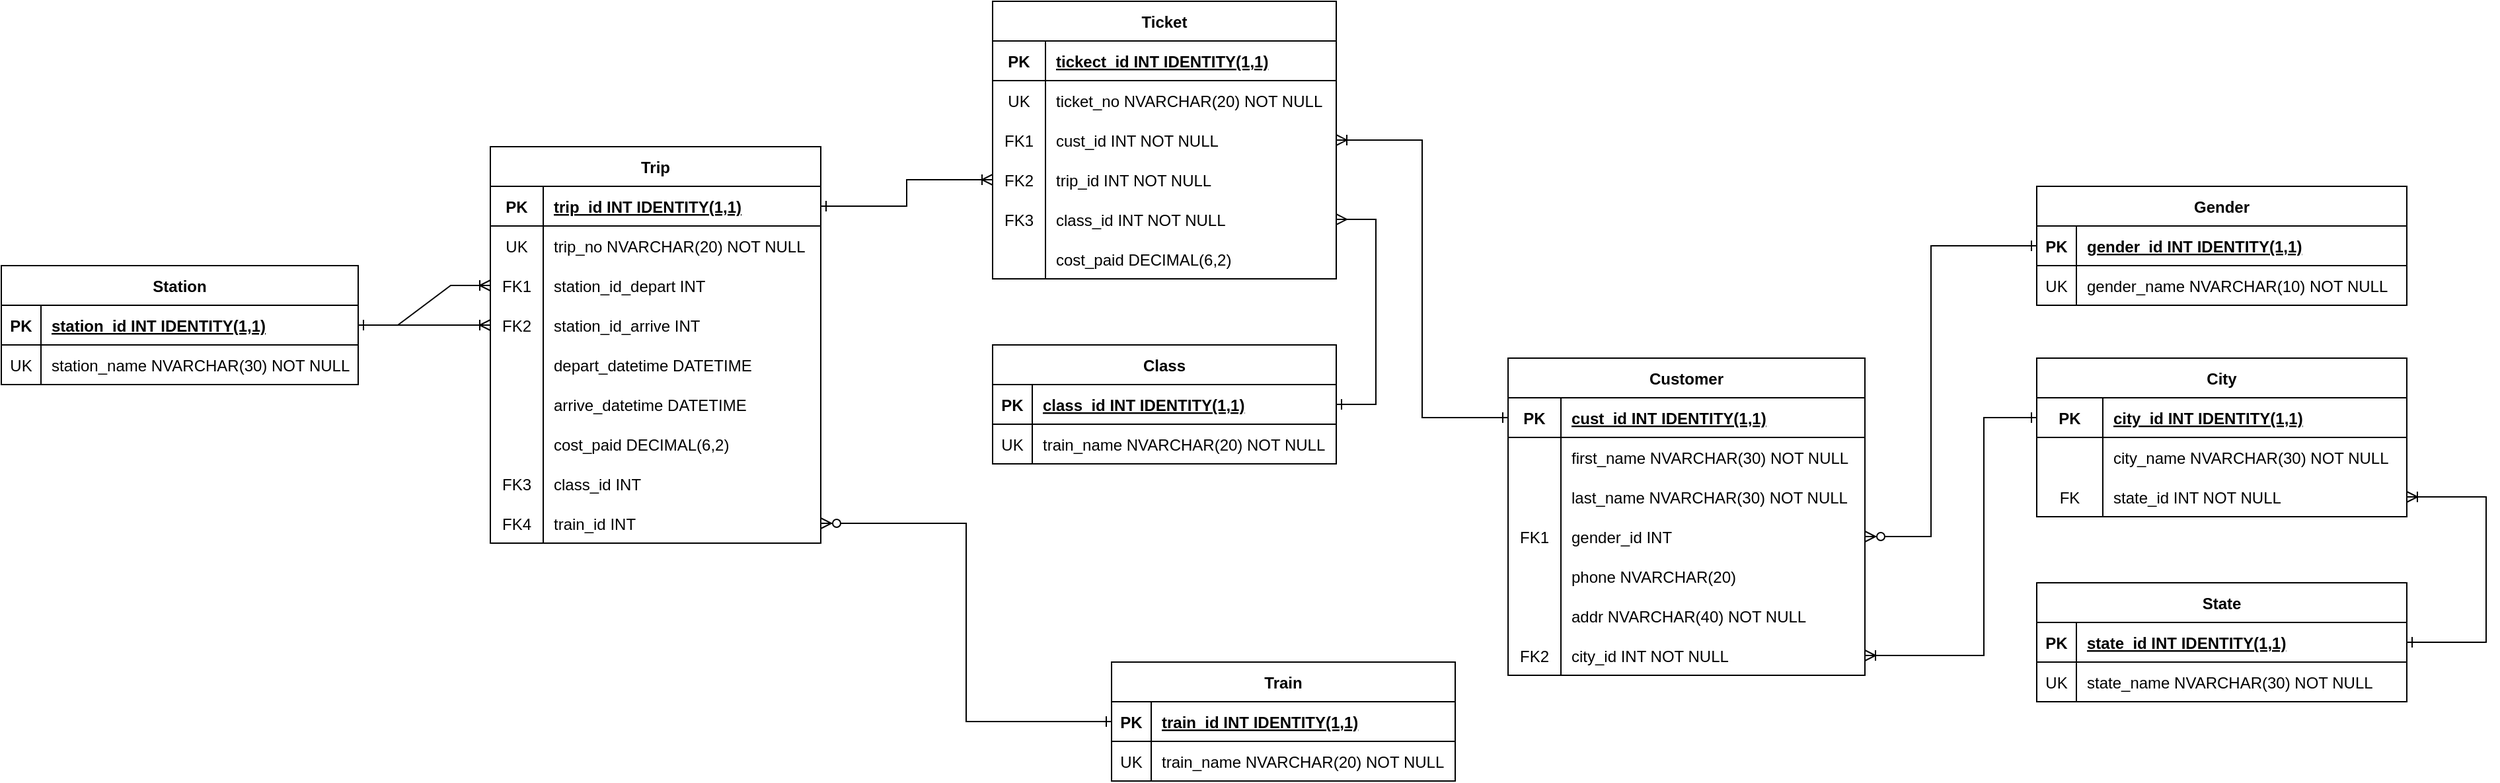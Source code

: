 <mxfile version="20.8.16" type="device"><diagram id="R2lEEEUBdFMjLlhIrx00" name="Page-1"><mxGraphModel dx="1900" dy="621" grid="1" gridSize="10" guides="1" tooltips="1" connect="1" arrows="1" fold="1" page="1" pageScale="1" pageWidth="850" pageHeight="1100" math="0" shadow="0" extFonts="Permanent Marker^https://fonts.googleapis.com/css?family=Permanent+Marker"><root><mxCell id="0"/><mxCell id="1" parent="0"/><mxCell id="EoYI9wf3pPKysF_F3g8x-12" value="Customer" style="shape=table;startSize=30;container=1;collapsible=1;childLayout=tableLayout;fixedRows=1;rowLines=0;fontStyle=1;align=center;resizeLast=1;" parent="1" vertex="1"><mxGeometry x="370" y="300" width="270" height="240" as="geometry"/></mxCell><mxCell id="EoYI9wf3pPKysF_F3g8x-13" value="" style="shape=tableRow;horizontal=0;startSize=0;swimlaneHead=0;swimlaneBody=0;fillColor=none;collapsible=0;dropTarget=0;points=[[0,0.5],[1,0.5]];portConstraint=eastwest;top=0;left=0;right=0;bottom=1;" parent="EoYI9wf3pPKysF_F3g8x-12" vertex="1"><mxGeometry y="30" width="270" height="30" as="geometry"/></mxCell><mxCell id="EoYI9wf3pPKysF_F3g8x-14" value="PK" style="shape=partialRectangle;connectable=0;fillColor=none;top=0;left=0;bottom=0;right=0;fontStyle=1;overflow=hidden;" parent="EoYI9wf3pPKysF_F3g8x-13" vertex="1"><mxGeometry width="40.0" height="30" as="geometry"><mxRectangle width="40.0" height="30" as="alternateBounds"/></mxGeometry></mxCell><mxCell id="EoYI9wf3pPKysF_F3g8x-15" value="cust_id INT IDENTITY(1,1)" style="shape=partialRectangle;connectable=0;fillColor=none;top=0;left=0;bottom=0;right=0;align=left;spacingLeft=6;fontStyle=5;overflow=hidden;" parent="EoYI9wf3pPKysF_F3g8x-13" vertex="1"><mxGeometry x="40.0" width="230.0" height="30" as="geometry"><mxRectangle width="230.0" height="30" as="alternateBounds"/></mxGeometry></mxCell><mxCell id="EoYI9wf3pPKysF_F3g8x-130" value="" style="shape=tableRow;horizontal=0;startSize=0;swimlaneHead=0;swimlaneBody=0;fillColor=none;collapsible=0;dropTarget=0;points=[[0,0.5],[1,0.5]];portConstraint=eastwest;top=0;left=0;right=0;bottom=0;" parent="EoYI9wf3pPKysF_F3g8x-12" vertex="1"><mxGeometry y="60" width="270" height="30" as="geometry"/></mxCell><mxCell id="EoYI9wf3pPKysF_F3g8x-131" value="" style="shape=partialRectangle;connectable=0;fillColor=none;top=0;left=0;bottom=0;right=0;editable=1;overflow=hidden;" parent="EoYI9wf3pPKysF_F3g8x-130" vertex="1"><mxGeometry width="40.0" height="30" as="geometry"><mxRectangle width="40.0" height="30" as="alternateBounds"/></mxGeometry></mxCell><mxCell id="EoYI9wf3pPKysF_F3g8x-132" value="first_name NVARCHAR(30) NOT NULL" style="shape=partialRectangle;connectable=0;fillColor=none;top=0;left=0;bottom=0;right=0;align=left;spacingLeft=6;overflow=hidden;fontStyle=0" parent="EoYI9wf3pPKysF_F3g8x-130" vertex="1"><mxGeometry x="40.0" width="230.0" height="30" as="geometry"><mxRectangle width="230.0" height="30" as="alternateBounds"/></mxGeometry></mxCell><mxCell id="EoYI9wf3pPKysF_F3g8x-19" value="" style="shape=tableRow;horizontal=0;startSize=0;swimlaneHead=0;swimlaneBody=0;fillColor=none;collapsible=0;dropTarget=0;points=[[0,0.5],[1,0.5]];portConstraint=eastwest;top=0;left=0;right=0;bottom=0;" parent="EoYI9wf3pPKysF_F3g8x-12" vertex="1"><mxGeometry y="90" width="270" height="30" as="geometry"/></mxCell><mxCell id="EoYI9wf3pPKysF_F3g8x-20" value="" style="shape=partialRectangle;connectable=0;fillColor=none;top=0;left=0;bottom=0;right=0;editable=1;overflow=hidden;" parent="EoYI9wf3pPKysF_F3g8x-19" vertex="1"><mxGeometry width="40.0" height="30" as="geometry"><mxRectangle width="40.0" height="30" as="alternateBounds"/></mxGeometry></mxCell><mxCell id="EoYI9wf3pPKysF_F3g8x-21" value="last_name NVARCHAR(30) NOT NULL" style="shape=partialRectangle;connectable=0;fillColor=none;top=0;left=0;bottom=0;right=0;align=left;spacingLeft=6;overflow=hidden;fontStyle=0" parent="EoYI9wf3pPKysF_F3g8x-19" vertex="1"><mxGeometry x="40.0" width="230.0" height="30" as="geometry"><mxRectangle width="230.0" height="30" as="alternateBounds"/></mxGeometry></mxCell><mxCell id="EoYI9wf3pPKysF_F3g8x-22" value="" style="shape=tableRow;horizontal=0;startSize=0;swimlaneHead=0;swimlaneBody=0;fillColor=none;collapsible=0;dropTarget=0;points=[[0,0.5],[1,0.5]];portConstraint=eastwest;top=0;left=0;right=0;bottom=0;" parent="EoYI9wf3pPKysF_F3g8x-12" vertex="1"><mxGeometry y="120" width="270" height="30" as="geometry"/></mxCell><mxCell id="EoYI9wf3pPKysF_F3g8x-23" value="FK1" style="shape=partialRectangle;connectable=0;fillColor=none;top=0;left=0;bottom=0;right=0;editable=1;overflow=hidden;" parent="EoYI9wf3pPKysF_F3g8x-22" vertex="1"><mxGeometry width="40.0" height="30" as="geometry"><mxRectangle width="40.0" height="30" as="alternateBounds"/></mxGeometry></mxCell><mxCell id="EoYI9wf3pPKysF_F3g8x-24" value="gender_id INT" style="shape=partialRectangle;connectable=0;fillColor=none;top=0;left=0;bottom=0;right=0;align=left;spacingLeft=6;overflow=hidden;fontStyle=0" parent="EoYI9wf3pPKysF_F3g8x-22" vertex="1"><mxGeometry x="40.0" width="230.0" height="30" as="geometry"><mxRectangle width="230.0" height="30" as="alternateBounds"/></mxGeometry></mxCell><mxCell id="EoYI9wf3pPKysF_F3g8x-25" value="" style="shape=tableRow;horizontal=0;startSize=0;swimlaneHead=0;swimlaneBody=0;fillColor=none;collapsible=0;dropTarget=0;points=[[0,0.5],[1,0.5]];portConstraint=eastwest;top=0;left=0;right=0;bottom=0;" parent="EoYI9wf3pPKysF_F3g8x-12" vertex="1"><mxGeometry y="150" width="270" height="30" as="geometry"/></mxCell><mxCell id="EoYI9wf3pPKysF_F3g8x-26" value="" style="shape=partialRectangle;connectable=0;fillColor=none;top=0;left=0;bottom=0;right=0;editable=1;overflow=hidden;" parent="EoYI9wf3pPKysF_F3g8x-25" vertex="1"><mxGeometry width="40.0" height="30" as="geometry"><mxRectangle width="40.0" height="30" as="alternateBounds"/></mxGeometry></mxCell><mxCell id="EoYI9wf3pPKysF_F3g8x-27" value="phone NVARCHAR(20)" style="shape=partialRectangle;connectable=0;fillColor=none;top=0;left=0;bottom=0;right=0;align=left;spacingLeft=6;overflow=hidden;fontStyle=0" parent="EoYI9wf3pPKysF_F3g8x-25" vertex="1"><mxGeometry x="40.0" width="230.0" height="30" as="geometry"><mxRectangle width="230.0" height="30" as="alternateBounds"/></mxGeometry></mxCell><mxCell id="EoYI9wf3pPKysF_F3g8x-30" value="" style="shape=tableRow;horizontal=0;startSize=0;swimlaneHead=0;swimlaneBody=0;fillColor=none;collapsible=0;dropTarget=0;points=[[0,0.5],[1,0.5]];portConstraint=eastwest;top=0;left=0;right=0;bottom=0;" parent="EoYI9wf3pPKysF_F3g8x-12" vertex="1"><mxGeometry y="180" width="270" height="30" as="geometry"/></mxCell><mxCell id="EoYI9wf3pPKysF_F3g8x-31" value="" style="shape=partialRectangle;connectable=0;fillColor=none;top=0;left=0;bottom=0;right=0;editable=1;overflow=hidden;" parent="EoYI9wf3pPKysF_F3g8x-30" vertex="1"><mxGeometry width="40.0" height="30" as="geometry"><mxRectangle width="40.0" height="30" as="alternateBounds"/></mxGeometry></mxCell><mxCell id="EoYI9wf3pPKysF_F3g8x-32" value="addr NVARCHAR(40) NOT NULL" style="shape=partialRectangle;connectable=0;fillColor=none;top=0;left=0;bottom=0;right=0;align=left;spacingLeft=6;overflow=hidden;fontStyle=0" parent="EoYI9wf3pPKysF_F3g8x-30" vertex="1"><mxGeometry x="40.0" width="230.0" height="30" as="geometry"><mxRectangle width="230.0" height="30" as="alternateBounds"/></mxGeometry></mxCell><mxCell id="EoYI9wf3pPKysF_F3g8x-33" value="" style="shape=tableRow;horizontal=0;startSize=0;swimlaneHead=0;swimlaneBody=0;fillColor=none;collapsible=0;dropTarget=0;points=[[0,0.5],[1,0.5]];portConstraint=eastwest;top=0;left=0;right=0;bottom=0;" parent="EoYI9wf3pPKysF_F3g8x-12" vertex="1"><mxGeometry y="210" width="270" height="30" as="geometry"/></mxCell><mxCell id="EoYI9wf3pPKysF_F3g8x-34" value="FK2" style="shape=partialRectangle;connectable=0;fillColor=none;top=0;left=0;bottom=0;right=0;editable=1;overflow=hidden;" parent="EoYI9wf3pPKysF_F3g8x-33" vertex="1"><mxGeometry width="40.0" height="30" as="geometry"><mxRectangle width="40.0" height="30" as="alternateBounds"/></mxGeometry></mxCell><mxCell id="EoYI9wf3pPKysF_F3g8x-35" value="city_id INT NOT NULL" style="shape=partialRectangle;connectable=0;fillColor=none;top=0;left=0;bottom=0;right=0;align=left;spacingLeft=6;overflow=hidden;fontStyle=0" parent="EoYI9wf3pPKysF_F3g8x-33" vertex="1"><mxGeometry x="40.0" width="230.0" height="30" as="geometry"><mxRectangle width="230.0" height="30" as="alternateBounds"/></mxGeometry></mxCell><mxCell id="EoYI9wf3pPKysF_F3g8x-88" value="Ticket" style="shape=table;startSize=30;container=1;collapsible=1;childLayout=tableLayout;fixedRows=1;rowLines=0;fontStyle=1;align=center;resizeLast=1;" parent="1" vertex="1"><mxGeometry x="-20" y="30" width="260" height="210" as="geometry"/></mxCell><mxCell id="EoYI9wf3pPKysF_F3g8x-89" value="" style="shape=tableRow;horizontal=0;startSize=0;swimlaneHead=0;swimlaneBody=0;fillColor=none;collapsible=0;dropTarget=0;points=[[0,0.5],[1,0.5]];portConstraint=eastwest;top=0;left=0;right=0;bottom=1;" parent="EoYI9wf3pPKysF_F3g8x-88" vertex="1"><mxGeometry y="30" width="260" height="30" as="geometry"/></mxCell><mxCell id="EoYI9wf3pPKysF_F3g8x-90" value="PK" style="shape=partialRectangle;connectable=0;fillColor=none;top=0;left=0;bottom=0;right=0;fontStyle=1;overflow=hidden;" parent="EoYI9wf3pPKysF_F3g8x-89" vertex="1"><mxGeometry width="40" height="30" as="geometry"><mxRectangle width="40" height="30" as="alternateBounds"/></mxGeometry></mxCell><mxCell id="EoYI9wf3pPKysF_F3g8x-91" value="tickect_id INT IDENTITY(1,1)" style="shape=partialRectangle;connectable=0;fillColor=none;top=0;left=0;bottom=0;right=0;align=left;spacingLeft=6;fontStyle=5;overflow=hidden;" parent="EoYI9wf3pPKysF_F3g8x-89" vertex="1"><mxGeometry x="40" width="220" height="30" as="geometry"><mxRectangle width="220" height="30" as="alternateBounds"/></mxGeometry></mxCell><mxCell id="EoYI9wf3pPKysF_F3g8x-101" value="" style="shape=tableRow;horizontal=0;startSize=0;swimlaneHead=0;swimlaneBody=0;fillColor=none;collapsible=0;dropTarget=0;points=[[0,0.5],[1,0.5]];portConstraint=eastwest;top=0;left=0;right=0;bottom=0;" parent="EoYI9wf3pPKysF_F3g8x-88" vertex="1"><mxGeometry y="60" width="260" height="30" as="geometry"/></mxCell><mxCell id="EoYI9wf3pPKysF_F3g8x-102" value="UK" style="shape=partialRectangle;connectable=0;fillColor=none;top=0;left=0;bottom=0;right=0;editable=1;overflow=hidden;" parent="EoYI9wf3pPKysF_F3g8x-101" vertex="1"><mxGeometry width="40" height="30" as="geometry"><mxRectangle width="40" height="30" as="alternateBounds"/></mxGeometry></mxCell><mxCell id="EoYI9wf3pPKysF_F3g8x-103" value="ticket_no NVARCHAR(20) NOT NULL" style="shape=partialRectangle;connectable=0;fillColor=none;top=0;left=0;bottom=0;right=0;align=left;spacingLeft=6;overflow=hidden;fontStyle=0" parent="EoYI9wf3pPKysF_F3g8x-101" vertex="1"><mxGeometry x="40" width="220" height="30" as="geometry"><mxRectangle width="220" height="30" as="alternateBounds"/></mxGeometry></mxCell><mxCell id="EoYI9wf3pPKysF_F3g8x-95" value="" style="shape=tableRow;horizontal=0;startSize=0;swimlaneHead=0;swimlaneBody=0;fillColor=none;collapsible=0;dropTarget=0;points=[[0,0.5],[1,0.5]];portConstraint=eastwest;top=0;left=0;right=0;bottom=0;" parent="EoYI9wf3pPKysF_F3g8x-88" vertex="1"><mxGeometry y="90" width="260" height="30" as="geometry"/></mxCell><mxCell id="EoYI9wf3pPKysF_F3g8x-96" value="FK1" style="shape=partialRectangle;connectable=0;fillColor=none;top=0;left=0;bottom=0;right=0;editable=1;overflow=hidden;fontStyle=0" parent="EoYI9wf3pPKysF_F3g8x-95" vertex="1"><mxGeometry width="40" height="30" as="geometry"><mxRectangle width="40" height="30" as="alternateBounds"/></mxGeometry></mxCell><mxCell id="EoYI9wf3pPKysF_F3g8x-97" value="cust_id INT NOT NULL" style="shape=partialRectangle;connectable=0;fillColor=none;top=0;left=0;bottom=0;right=0;align=left;spacingLeft=6;overflow=hidden;fontStyle=0" parent="EoYI9wf3pPKysF_F3g8x-95" vertex="1"><mxGeometry x="40" width="220" height="30" as="geometry"><mxRectangle width="220" height="30" as="alternateBounds"/></mxGeometry></mxCell><mxCell id="EoYI9wf3pPKysF_F3g8x-92" value="" style="shape=tableRow;horizontal=0;startSize=0;swimlaneHead=0;swimlaneBody=0;fillColor=none;collapsible=0;dropTarget=0;points=[[0,0.5],[1,0.5]];portConstraint=eastwest;top=0;left=0;right=0;bottom=0;" parent="EoYI9wf3pPKysF_F3g8x-88" vertex="1"><mxGeometry y="120" width="260" height="30" as="geometry"/></mxCell><mxCell id="EoYI9wf3pPKysF_F3g8x-93" value="FK2" style="shape=partialRectangle;connectable=0;fillColor=none;top=0;left=0;bottom=0;right=0;editable=1;overflow=hidden;fontStyle=0" parent="EoYI9wf3pPKysF_F3g8x-92" vertex="1"><mxGeometry width="40" height="30" as="geometry"><mxRectangle width="40" height="30" as="alternateBounds"/></mxGeometry></mxCell><mxCell id="EoYI9wf3pPKysF_F3g8x-94" value="trip_id INT NOT NULL" style="shape=partialRectangle;connectable=0;fillColor=none;top=0;left=0;bottom=0;right=0;align=left;spacingLeft=6;overflow=hidden;fontStyle=0" parent="EoYI9wf3pPKysF_F3g8x-92" vertex="1"><mxGeometry x="40" width="220" height="30" as="geometry"><mxRectangle width="220" height="30" as="alternateBounds"/></mxGeometry></mxCell><mxCell id="aShwaru9xmKxImI2lSJT-14" value="" style="shape=tableRow;horizontal=0;startSize=0;swimlaneHead=0;swimlaneBody=0;fillColor=none;collapsible=0;dropTarget=0;points=[[0,0.5],[1,0.5]];portConstraint=eastwest;top=0;left=0;right=0;bottom=0;" parent="EoYI9wf3pPKysF_F3g8x-88" vertex="1"><mxGeometry y="150" width="260" height="30" as="geometry"/></mxCell><mxCell id="aShwaru9xmKxImI2lSJT-15" value="FK3" style="shape=partialRectangle;connectable=0;fillColor=none;top=0;left=0;bottom=0;right=0;editable=1;overflow=hidden;fontStyle=0" parent="aShwaru9xmKxImI2lSJT-14" vertex="1"><mxGeometry width="40" height="30" as="geometry"><mxRectangle width="40" height="30" as="alternateBounds"/></mxGeometry></mxCell><mxCell id="aShwaru9xmKxImI2lSJT-16" value="class_id INT NOT NULL" style="shape=partialRectangle;connectable=0;fillColor=none;top=0;left=0;bottom=0;right=0;align=left;spacingLeft=6;overflow=hidden;fontStyle=0" parent="aShwaru9xmKxImI2lSJT-14" vertex="1"><mxGeometry x="40" width="220" height="30" as="geometry"><mxRectangle width="220" height="30" as="alternateBounds"/></mxGeometry></mxCell><mxCell id="EoYI9wf3pPKysF_F3g8x-98" value="" style="shape=tableRow;horizontal=0;startSize=0;swimlaneHead=0;swimlaneBody=0;fillColor=none;collapsible=0;dropTarget=0;points=[[0,0.5],[1,0.5]];portConstraint=eastwest;top=0;left=0;right=0;bottom=0;" parent="EoYI9wf3pPKysF_F3g8x-88" vertex="1"><mxGeometry y="180" width="260" height="30" as="geometry"/></mxCell><mxCell id="EoYI9wf3pPKysF_F3g8x-99" value="" style="shape=partialRectangle;connectable=0;fillColor=none;top=0;left=0;bottom=0;right=0;editable=1;overflow=hidden;fontStyle=1" parent="EoYI9wf3pPKysF_F3g8x-98" vertex="1"><mxGeometry width="40" height="30" as="geometry"><mxRectangle width="40" height="30" as="alternateBounds"/></mxGeometry></mxCell><mxCell id="EoYI9wf3pPKysF_F3g8x-100" value="cost_paid DECIMAL(6,2)" style="shape=partialRectangle;connectable=0;fillColor=none;top=0;left=0;bottom=0;right=0;align=left;spacingLeft=6;overflow=hidden;fontStyle=0" parent="EoYI9wf3pPKysF_F3g8x-98" vertex="1"><mxGeometry x="40" width="220" height="30" as="geometry"><mxRectangle width="220" height="30" as="alternateBounds"/></mxGeometry></mxCell><mxCell id="EoYI9wf3pPKysF_F3g8x-107" value="Train" style="shape=table;startSize=30;container=1;collapsible=1;childLayout=tableLayout;fixedRows=1;rowLines=0;fontStyle=1;align=center;resizeLast=1;" parent="1" vertex="1"><mxGeometry x="70" y="530" width="260" height="90" as="geometry"/></mxCell><mxCell id="EoYI9wf3pPKysF_F3g8x-108" value="" style="shape=tableRow;horizontal=0;startSize=0;swimlaneHead=0;swimlaneBody=0;fillColor=none;collapsible=0;dropTarget=0;points=[[0,0.5],[1,0.5]];portConstraint=eastwest;top=0;left=0;right=0;bottom=1;" parent="EoYI9wf3pPKysF_F3g8x-107" vertex="1"><mxGeometry y="30" width="260" height="30" as="geometry"/></mxCell><mxCell id="EoYI9wf3pPKysF_F3g8x-109" value="PK" style="shape=partialRectangle;connectable=0;fillColor=none;top=0;left=0;bottom=0;right=0;fontStyle=1;overflow=hidden;" parent="EoYI9wf3pPKysF_F3g8x-108" vertex="1"><mxGeometry width="30" height="30" as="geometry"><mxRectangle width="30" height="30" as="alternateBounds"/></mxGeometry></mxCell><mxCell id="EoYI9wf3pPKysF_F3g8x-110" value="train_id INT IDENTITY(1,1)" style="shape=partialRectangle;connectable=0;fillColor=none;top=0;left=0;bottom=0;right=0;align=left;spacingLeft=6;fontStyle=5;overflow=hidden;" parent="EoYI9wf3pPKysF_F3g8x-108" vertex="1"><mxGeometry x="30" width="230" height="30" as="geometry"><mxRectangle width="230" height="30" as="alternateBounds"/></mxGeometry></mxCell><mxCell id="EoYI9wf3pPKysF_F3g8x-111" value="" style="shape=tableRow;horizontal=0;startSize=0;swimlaneHead=0;swimlaneBody=0;fillColor=none;collapsible=0;dropTarget=0;points=[[0,0.5],[1,0.5]];portConstraint=eastwest;top=0;left=0;right=0;bottom=0;" parent="EoYI9wf3pPKysF_F3g8x-107" vertex="1"><mxGeometry y="60" width="260" height="30" as="geometry"/></mxCell><mxCell id="EoYI9wf3pPKysF_F3g8x-112" value="UK" style="shape=partialRectangle;connectable=0;fillColor=none;top=0;left=0;bottom=0;right=0;editable=1;overflow=hidden;" parent="EoYI9wf3pPKysF_F3g8x-111" vertex="1"><mxGeometry width="30" height="30" as="geometry"><mxRectangle width="30" height="30" as="alternateBounds"/></mxGeometry></mxCell><mxCell id="EoYI9wf3pPKysF_F3g8x-113" value="train_name NVARCHAR(20) NOT NULL" style="shape=partialRectangle;connectable=0;fillColor=none;top=0;left=0;bottom=0;right=0;align=left;spacingLeft=6;overflow=hidden;fontStyle=0" parent="EoYI9wf3pPKysF_F3g8x-111" vertex="1"><mxGeometry x="30" width="230" height="30" as="geometry"><mxRectangle width="230" height="30" as="alternateBounds"/></mxGeometry></mxCell><mxCell id="EoYI9wf3pPKysF_F3g8x-129" value="" style="edgeStyle=orthogonalEdgeStyle;fontSize=12;html=1;endArrow=ERoneToMany;startArrow=ERone;rounded=0;endFill=0;startFill=0;" parent="1" source="EoYI9wf3pPKysF_F3g8x-13" target="EoYI9wf3pPKysF_F3g8x-95" edge="1"><mxGeometry width="100" height="100" relative="1" as="geometry"><mxPoint x="330" y="490" as="sourcePoint"/><mxPoint x="210" y="350" as="targetPoint"/></mxGeometry></mxCell><mxCell id="8JOD7-oH9FMs04tS1s3e-24" value="Trip" style="shape=table;startSize=30;container=1;collapsible=1;childLayout=tableLayout;fixedRows=1;rowLines=0;fontStyle=1;align=center;resizeLast=1;" parent="1" vertex="1"><mxGeometry x="-400" y="140" width="250" height="300" as="geometry"/></mxCell><mxCell id="8JOD7-oH9FMs04tS1s3e-25" value="" style="shape=tableRow;horizontal=0;startSize=0;swimlaneHead=0;swimlaneBody=0;fillColor=none;collapsible=0;dropTarget=0;points=[[0,0.5],[1,0.5]];portConstraint=eastwest;top=0;left=0;right=0;bottom=1;" parent="8JOD7-oH9FMs04tS1s3e-24" vertex="1"><mxGeometry y="30" width="250" height="30" as="geometry"/></mxCell><mxCell id="8JOD7-oH9FMs04tS1s3e-26" value="PK" style="shape=partialRectangle;connectable=0;fillColor=none;top=0;left=0;bottom=0;right=0;fontStyle=1;overflow=hidden;" parent="8JOD7-oH9FMs04tS1s3e-25" vertex="1"><mxGeometry width="40" height="30" as="geometry"><mxRectangle width="40" height="30" as="alternateBounds"/></mxGeometry></mxCell><mxCell id="8JOD7-oH9FMs04tS1s3e-27" value="trip_id INT IDENTITY(1,1)" style="shape=partialRectangle;connectable=0;fillColor=none;top=0;left=0;bottom=0;right=0;align=left;spacingLeft=6;fontStyle=5;overflow=hidden;" parent="8JOD7-oH9FMs04tS1s3e-25" vertex="1"><mxGeometry x="40" width="210" height="30" as="geometry"><mxRectangle width="210" height="30" as="alternateBounds"/></mxGeometry></mxCell><mxCell id="8JOD7-oH9FMs04tS1s3e-40" value="" style="shape=tableRow;horizontal=0;startSize=0;swimlaneHead=0;swimlaneBody=0;fillColor=none;collapsible=0;dropTarget=0;points=[[0,0.5],[1,0.5]];portConstraint=eastwest;top=0;left=0;right=0;bottom=0;" parent="8JOD7-oH9FMs04tS1s3e-24" vertex="1"><mxGeometry y="60" width="250" height="30" as="geometry"/></mxCell><mxCell id="8JOD7-oH9FMs04tS1s3e-41" value="UK" style="shape=partialRectangle;connectable=0;fillColor=none;top=0;left=0;bottom=0;right=0;editable=1;overflow=hidden;" parent="8JOD7-oH9FMs04tS1s3e-40" vertex="1"><mxGeometry width="40" height="30" as="geometry"><mxRectangle width="40" height="30" as="alternateBounds"/></mxGeometry></mxCell><mxCell id="8JOD7-oH9FMs04tS1s3e-42" value="trip_no NVARCHAR(20) NOT NULL" style="shape=partialRectangle;connectable=0;fillColor=none;top=0;left=0;bottom=0;right=0;align=left;spacingLeft=6;overflow=hidden;fontStyle=0" parent="8JOD7-oH9FMs04tS1s3e-40" vertex="1"><mxGeometry x="40" width="210" height="30" as="geometry"><mxRectangle width="210" height="30" as="alternateBounds"/></mxGeometry></mxCell><mxCell id="8JOD7-oH9FMs04tS1s3e-64" value="" style="shape=tableRow;horizontal=0;startSize=0;swimlaneHead=0;swimlaneBody=0;fillColor=none;collapsible=0;dropTarget=0;points=[[0,0.5],[1,0.5]];portConstraint=eastwest;top=0;left=0;right=0;bottom=0;" parent="8JOD7-oH9FMs04tS1s3e-24" vertex="1"><mxGeometry y="90" width="250" height="30" as="geometry"/></mxCell><mxCell id="8JOD7-oH9FMs04tS1s3e-65" value="FK1" style="shape=partialRectangle;connectable=0;fillColor=none;top=0;left=0;bottom=0;right=0;editable=1;overflow=hidden;" parent="8JOD7-oH9FMs04tS1s3e-64" vertex="1"><mxGeometry width="40" height="30" as="geometry"><mxRectangle width="40" height="30" as="alternateBounds"/></mxGeometry></mxCell><mxCell id="8JOD7-oH9FMs04tS1s3e-66" value="station_id_depart INT" style="shape=partialRectangle;connectable=0;fillColor=none;top=0;left=0;bottom=0;right=0;align=left;spacingLeft=6;overflow=hidden;fontStyle=0" parent="8JOD7-oH9FMs04tS1s3e-64" vertex="1"><mxGeometry x="40" width="210" height="30" as="geometry"><mxRectangle width="210" height="30" as="alternateBounds"/></mxGeometry></mxCell><mxCell id="8JOD7-oH9FMs04tS1s3e-49" value="" style="shape=tableRow;horizontal=0;startSize=0;swimlaneHead=0;swimlaneBody=0;fillColor=none;collapsible=0;dropTarget=0;points=[[0,0.5],[1,0.5]];portConstraint=eastwest;top=0;left=0;right=0;bottom=0;" parent="8JOD7-oH9FMs04tS1s3e-24" vertex="1"><mxGeometry y="120" width="250" height="30" as="geometry"/></mxCell><mxCell id="8JOD7-oH9FMs04tS1s3e-50" value="FK2" style="shape=partialRectangle;connectable=0;fillColor=none;top=0;left=0;bottom=0;right=0;editable=1;overflow=hidden;" parent="8JOD7-oH9FMs04tS1s3e-49" vertex="1"><mxGeometry width="40" height="30" as="geometry"><mxRectangle width="40" height="30" as="alternateBounds"/></mxGeometry></mxCell><mxCell id="8JOD7-oH9FMs04tS1s3e-51" value="station_id_arrive INT" style="shape=partialRectangle;connectable=0;fillColor=none;top=0;left=0;bottom=0;right=0;align=left;spacingLeft=6;overflow=hidden;fontStyle=0" parent="8JOD7-oH9FMs04tS1s3e-49" vertex="1"><mxGeometry x="40" width="210" height="30" as="geometry"><mxRectangle width="210" height="30" as="alternateBounds"/></mxGeometry></mxCell><mxCell id="8JOD7-oH9FMs04tS1s3e-43" value="" style="shape=tableRow;horizontal=0;startSize=0;swimlaneHead=0;swimlaneBody=0;fillColor=none;collapsible=0;dropTarget=0;points=[[0,0.5],[1,0.5]];portConstraint=eastwest;top=0;left=0;right=0;bottom=0;" parent="8JOD7-oH9FMs04tS1s3e-24" vertex="1"><mxGeometry y="150" width="250" height="30" as="geometry"/></mxCell><mxCell id="8JOD7-oH9FMs04tS1s3e-44" value="" style="shape=partialRectangle;connectable=0;fillColor=none;top=0;left=0;bottom=0;right=0;editable=1;overflow=hidden;" parent="8JOD7-oH9FMs04tS1s3e-43" vertex="1"><mxGeometry width="40" height="30" as="geometry"><mxRectangle width="40" height="30" as="alternateBounds"/></mxGeometry></mxCell><mxCell id="8JOD7-oH9FMs04tS1s3e-45" value="depart_datetime DATETIME" style="shape=partialRectangle;connectable=0;fillColor=none;top=0;left=0;bottom=0;right=0;align=left;spacingLeft=6;overflow=hidden;fontStyle=0" parent="8JOD7-oH9FMs04tS1s3e-43" vertex="1"><mxGeometry x="40" width="210" height="30" as="geometry"><mxRectangle width="210" height="30" as="alternateBounds"/></mxGeometry></mxCell><mxCell id="8JOD7-oH9FMs04tS1s3e-46" value="" style="shape=tableRow;horizontal=0;startSize=0;swimlaneHead=0;swimlaneBody=0;fillColor=none;collapsible=0;dropTarget=0;points=[[0,0.5],[1,0.5]];portConstraint=eastwest;top=0;left=0;right=0;bottom=0;" parent="8JOD7-oH9FMs04tS1s3e-24" vertex="1"><mxGeometry y="180" width="250" height="30" as="geometry"/></mxCell><mxCell id="8JOD7-oH9FMs04tS1s3e-47" value="" style="shape=partialRectangle;connectable=0;fillColor=none;top=0;left=0;bottom=0;right=0;editable=1;overflow=hidden;" parent="8JOD7-oH9FMs04tS1s3e-46" vertex="1"><mxGeometry width="40" height="30" as="geometry"><mxRectangle width="40" height="30" as="alternateBounds"/></mxGeometry></mxCell><mxCell id="8JOD7-oH9FMs04tS1s3e-48" value="arrive_datetime DATETIME" style="shape=partialRectangle;connectable=0;fillColor=none;top=0;left=0;bottom=0;right=0;align=left;spacingLeft=6;overflow=hidden;fontStyle=0" parent="8JOD7-oH9FMs04tS1s3e-46" vertex="1"><mxGeometry x="40" width="210" height="30" as="geometry"><mxRectangle width="210" height="30" as="alternateBounds"/></mxGeometry></mxCell><mxCell id="aShwaru9xmKxImI2lSJT-17" value="" style="shape=tableRow;horizontal=0;startSize=0;swimlaneHead=0;swimlaneBody=0;fillColor=none;collapsible=0;dropTarget=0;points=[[0,0.5],[1,0.5]];portConstraint=eastwest;top=0;left=0;right=0;bottom=0;" parent="8JOD7-oH9FMs04tS1s3e-24" vertex="1"><mxGeometry y="210" width="250" height="30" as="geometry"/></mxCell><mxCell id="aShwaru9xmKxImI2lSJT-18" value="" style="shape=partialRectangle;connectable=0;fillColor=none;top=0;left=0;bottom=0;right=0;editable=1;overflow=hidden;" parent="aShwaru9xmKxImI2lSJT-17" vertex="1"><mxGeometry width="40" height="30" as="geometry"><mxRectangle width="40" height="30" as="alternateBounds"/></mxGeometry></mxCell><mxCell id="aShwaru9xmKxImI2lSJT-19" value="cost_paid DECIMAL(6,2)" style="shape=partialRectangle;connectable=0;fillColor=none;top=0;left=0;bottom=0;right=0;align=left;spacingLeft=6;overflow=hidden;fontStyle=0" parent="aShwaru9xmKxImI2lSJT-17" vertex="1"><mxGeometry x="40" width="210" height="30" as="geometry"><mxRectangle width="210" height="30" as="alternateBounds"/></mxGeometry></mxCell><mxCell id="cmexhJrHKjTaJWlhfP64-1" value="" style="shape=tableRow;horizontal=0;startSize=0;swimlaneHead=0;swimlaneBody=0;fillColor=none;collapsible=0;dropTarget=0;points=[[0,0.5],[1,0.5]];portConstraint=eastwest;top=0;left=0;right=0;bottom=0;" parent="8JOD7-oH9FMs04tS1s3e-24" vertex="1"><mxGeometry y="240" width="250" height="30" as="geometry"/></mxCell><mxCell id="cmexhJrHKjTaJWlhfP64-2" value="FK3" style="shape=partialRectangle;connectable=0;fillColor=none;top=0;left=0;bottom=0;right=0;editable=1;overflow=hidden;fontStyle=0" parent="cmexhJrHKjTaJWlhfP64-1" vertex="1"><mxGeometry width="40" height="30" as="geometry"><mxRectangle width="40" height="30" as="alternateBounds"/></mxGeometry></mxCell><mxCell id="cmexhJrHKjTaJWlhfP64-3" value="class_id INT" style="shape=partialRectangle;connectable=0;fillColor=none;top=0;left=0;bottom=0;right=0;align=left;spacingLeft=6;overflow=hidden;fontStyle=0" parent="cmexhJrHKjTaJWlhfP64-1" vertex="1"><mxGeometry x="40" width="210" height="30" as="geometry"><mxRectangle width="210" height="30" as="alternateBounds"/></mxGeometry></mxCell><mxCell id="8JOD7-oH9FMs04tS1s3e-31" value="" style="shape=tableRow;horizontal=0;startSize=0;swimlaneHead=0;swimlaneBody=0;fillColor=none;collapsible=0;dropTarget=0;points=[[0,0.5],[1,0.5]];portConstraint=eastwest;top=0;left=0;right=0;bottom=0;" parent="8JOD7-oH9FMs04tS1s3e-24" vertex="1"><mxGeometry y="270" width="250" height="30" as="geometry"/></mxCell><mxCell id="8JOD7-oH9FMs04tS1s3e-32" value="FK4" style="shape=partialRectangle;connectable=0;fillColor=none;top=0;left=0;bottom=0;right=0;editable=1;overflow=hidden;fontStyle=0" parent="8JOD7-oH9FMs04tS1s3e-31" vertex="1"><mxGeometry width="40" height="30" as="geometry"><mxRectangle width="40" height="30" as="alternateBounds"/></mxGeometry></mxCell><mxCell id="8JOD7-oH9FMs04tS1s3e-33" value="train_id INT" style="shape=partialRectangle;connectable=0;fillColor=none;top=0;left=0;bottom=0;right=0;align=left;spacingLeft=6;overflow=hidden;fontStyle=0" parent="8JOD7-oH9FMs04tS1s3e-31" vertex="1"><mxGeometry x="40" width="210" height="30" as="geometry"><mxRectangle width="210" height="30" as="alternateBounds"/></mxGeometry></mxCell><mxCell id="8JOD7-oH9FMs04tS1s3e-55" value="" style="edgeStyle=orthogonalEdgeStyle;fontSize=12;html=1;endArrow=ERoneToMany;startArrow=ERone;rounded=0;startFill=0;endFill=0;" parent="1" source="8JOD7-oH9FMs04tS1s3e-25" target="EoYI9wf3pPKysF_F3g8x-92" edge="1"><mxGeometry width="100" height="100" relative="1" as="geometry"><mxPoint x="-60" y="265" as="sourcePoint"/><mxPoint x="40" y="360" as="targetPoint"/></mxGeometry></mxCell><mxCell id="8JOD7-oH9FMs04tS1s3e-56" value="" style="edgeStyle=orthogonalEdgeStyle;fontSize=12;html=1;endArrow=ERzeroToMany;startArrow=ERone;rounded=0;startFill=0;" parent="1" source="EoYI9wf3pPKysF_F3g8x-108" target="8JOD7-oH9FMs04tS1s3e-31" edge="1"><mxGeometry width="100" height="100" relative="1" as="geometry"><mxPoint x="110" y="670" as="sourcePoint"/><mxPoint x="-300" y="290" as="targetPoint"/></mxGeometry></mxCell><mxCell id="aShwaru9xmKxImI2lSJT-1" value="City" style="shape=table;startSize=30;container=1;collapsible=1;childLayout=tableLayout;fixedRows=1;rowLines=0;fontStyle=1;align=center;resizeLast=1;" parent="1" vertex="1"><mxGeometry x="770" y="300" width="280" height="120" as="geometry"/></mxCell><mxCell id="aShwaru9xmKxImI2lSJT-2" value="" style="shape=tableRow;horizontal=0;startSize=0;swimlaneHead=0;swimlaneBody=0;fillColor=none;collapsible=0;dropTarget=0;points=[[0,0.5],[1,0.5]];portConstraint=eastwest;top=0;left=0;right=0;bottom=1;" parent="aShwaru9xmKxImI2lSJT-1" vertex="1"><mxGeometry y="30" width="280" height="30" as="geometry"/></mxCell><mxCell id="aShwaru9xmKxImI2lSJT-3" value="PK" style="shape=partialRectangle;connectable=0;fillColor=none;top=0;left=0;bottom=0;right=0;fontStyle=1;overflow=hidden;" parent="aShwaru9xmKxImI2lSJT-2" vertex="1"><mxGeometry width="50" height="30" as="geometry"><mxRectangle width="50" height="30" as="alternateBounds"/></mxGeometry></mxCell><mxCell id="aShwaru9xmKxImI2lSJT-4" value="city_id INT IDENTITY(1,1)" style="shape=partialRectangle;connectable=0;fillColor=none;top=0;left=0;bottom=0;right=0;align=left;spacingLeft=6;fontStyle=5;overflow=hidden;" parent="aShwaru9xmKxImI2lSJT-2" vertex="1"><mxGeometry x="50" width="230" height="30" as="geometry"><mxRectangle width="230" height="30" as="alternateBounds"/></mxGeometry></mxCell><mxCell id="aShwaru9xmKxImI2lSJT-5" value="" style="shape=tableRow;horizontal=0;startSize=0;swimlaneHead=0;swimlaneBody=0;fillColor=none;collapsible=0;dropTarget=0;points=[[0,0.5],[1,0.5]];portConstraint=eastwest;top=0;left=0;right=0;bottom=0;" parent="aShwaru9xmKxImI2lSJT-1" vertex="1"><mxGeometry y="60" width="280" height="30" as="geometry"/></mxCell><mxCell id="aShwaru9xmKxImI2lSJT-6" value="" style="shape=partialRectangle;connectable=0;fillColor=none;top=0;left=0;bottom=0;right=0;editable=1;overflow=hidden;" parent="aShwaru9xmKxImI2lSJT-5" vertex="1"><mxGeometry width="50" height="30" as="geometry"><mxRectangle width="50" height="30" as="alternateBounds"/></mxGeometry></mxCell><mxCell id="aShwaru9xmKxImI2lSJT-7" value="city_name NVARCHAR(30) NOT NULL" style="shape=partialRectangle;connectable=0;fillColor=none;top=0;left=0;bottom=0;right=0;align=left;spacingLeft=6;overflow=hidden;" parent="aShwaru9xmKxImI2lSJT-5" vertex="1"><mxGeometry x="50" width="230" height="30" as="geometry"><mxRectangle width="230" height="30" as="alternateBounds"/></mxGeometry></mxCell><mxCell id="aShwaru9xmKxImI2lSJT-8" value="" style="shape=tableRow;horizontal=0;startSize=0;swimlaneHead=0;swimlaneBody=0;fillColor=none;collapsible=0;dropTarget=0;points=[[0,0.5],[1,0.5]];portConstraint=eastwest;top=0;left=0;right=0;bottom=0;" parent="aShwaru9xmKxImI2lSJT-1" vertex="1"><mxGeometry y="90" width="280" height="30" as="geometry"/></mxCell><mxCell id="aShwaru9xmKxImI2lSJT-9" value="FK" style="shape=partialRectangle;connectable=0;fillColor=none;top=0;left=0;bottom=0;right=0;editable=1;overflow=hidden;" parent="aShwaru9xmKxImI2lSJT-8" vertex="1"><mxGeometry width="50" height="30" as="geometry"><mxRectangle width="50" height="30" as="alternateBounds"/></mxGeometry></mxCell><mxCell id="aShwaru9xmKxImI2lSJT-10" value="state_id INT NOT NULL" style="shape=partialRectangle;connectable=0;fillColor=none;top=0;left=0;bottom=0;right=0;align=left;spacingLeft=6;overflow=hidden;" parent="aShwaru9xmKxImI2lSJT-8" vertex="1"><mxGeometry x="50" width="230" height="30" as="geometry"><mxRectangle width="230" height="30" as="alternateBounds"/></mxGeometry></mxCell><mxCell id="aShwaru9xmKxImI2lSJT-23" value="Class" style="shape=table;startSize=30;container=1;collapsible=1;childLayout=tableLayout;fixedRows=1;rowLines=0;fontStyle=1;align=center;resizeLast=1;" parent="1" vertex="1"><mxGeometry x="-20" y="290" width="260" height="90" as="geometry"/></mxCell><mxCell id="aShwaru9xmKxImI2lSJT-24" value="" style="shape=tableRow;horizontal=0;startSize=0;swimlaneHead=0;swimlaneBody=0;fillColor=none;collapsible=0;dropTarget=0;points=[[0,0.5],[1,0.5]];portConstraint=eastwest;top=0;left=0;right=0;bottom=1;" parent="aShwaru9xmKxImI2lSJT-23" vertex="1"><mxGeometry y="30" width="260" height="30" as="geometry"/></mxCell><mxCell id="aShwaru9xmKxImI2lSJT-25" value="PK" style="shape=partialRectangle;connectable=0;fillColor=none;top=0;left=0;bottom=0;right=0;fontStyle=1;overflow=hidden;" parent="aShwaru9xmKxImI2lSJT-24" vertex="1"><mxGeometry width="30" height="30" as="geometry"><mxRectangle width="30" height="30" as="alternateBounds"/></mxGeometry></mxCell><mxCell id="aShwaru9xmKxImI2lSJT-26" value="class_id INT IDENTITY(1,1)" style="shape=partialRectangle;connectable=0;fillColor=none;top=0;left=0;bottom=0;right=0;align=left;spacingLeft=6;fontStyle=5;overflow=hidden;" parent="aShwaru9xmKxImI2lSJT-24" vertex="1"><mxGeometry x="30" width="230" height="30" as="geometry"><mxRectangle width="230" height="30" as="alternateBounds"/></mxGeometry></mxCell><mxCell id="aShwaru9xmKxImI2lSJT-27" value="" style="shape=tableRow;horizontal=0;startSize=0;swimlaneHead=0;swimlaneBody=0;fillColor=none;collapsible=0;dropTarget=0;points=[[0,0.5],[1,0.5]];portConstraint=eastwest;top=0;left=0;right=0;bottom=0;" parent="aShwaru9xmKxImI2lSJT-23" vertex="1"><mxGeometry y="60" width="260" height="30" as="geometry"/></mxCell><mxCell id="aShwaru9xmKxImI2lSJT-28" value="UK" style="shape=partialRectangle;connectable=0;fillColor=none;top=0;left=0;bottom=0;right=0;editable=1;overflow=hidden;" parent="aShwaru9xmKxImI2lSJT-27" vertex="1"><mxGeometry width="30" height="30" as="geometry"><mxRectangle width="30" height="30" as="alternateBounds"/></mxGeometry></mxCell><mxCell id="aShwaru9xmKxImI2lSJT-29" value="train_name NVARCHAR(20) NOT NULL" style="shape=partialRectangle;connectable=0;fillColor=none;top=0;left=0;bottom=0;right=0;align=left;spacingLeft=6;overflow=hidden;fontStyle=0" parent="aShwaru9xmKxImI2lSJT-27" vertex="1"><mxGeometry x="30" width="230" height="30" as="geometry"><mxRectangle width="230" height="30" as="alternateBounds"/></mxGeometry></mxCell><mxCell id="aShwaru9xmKxImI2lSJT-30" value="Station" style="shape=table;startSize=30;container=1;collapsible=1;childLayout=tableLayout;fixedRows=1;rowLines=0;fontStyle=1;align=center;resizeLast=1;" parent="1" vertex="1"><mxGeometry x="-770" y="230" width="270" height="90" as="geometry"/></mxCell><mxCell id="aShwaru9xmKxImI2lSJT-31" value="" style="shape=tableRow;horizontal=0;startSize=0;swimlaneHead=0;swimlaneBody=0;fillColor=none;collapsible=0;dropTarget=0;points=[[0,0.5],[1,0.5]];portConstraint=eastwest;top=0;left=0;right=0;bottom=1;" parent="aShwaru9xmKxImI2lSJT-30" vertex="1"><mxGeometry y="30" width="270" height="30" as="geometry"/></mxCell><mxCell id="aShwaru9xmKxImI2lSJT-32" value="PK" style="shape=partialRectangle;connectable=0;fillColor=none;top=0;left=0;bottom=0;right=0;fontStyle=1;overflow=hidden;" parent="aShwaru9xmKxImI2lSJT-31" vertex="1"><mxGeometry width="30" height="30" as="geometry"><mxRectangle width="30" height="30" as="alternateBounds"/></mxGeometry></mxCell><mxCell id="aShwaru9xmKxImI2lSJT-33" value="station_id INT IDENTITY(1,1)" style="shape=partialRectangle;connectable=0;fillColor=none;top=0;left=0;bottom=0;right=0;align=left;spacingLeft=6;fontStyle=5;overflow=hidden;" parent="aShwaru9xmKxImI2lSJT-31" vertex="1"><mxGeometry x="30" width="240" height="30" as="geometry"><mxRectangle width="240" height="30" as="alternateBounds"/></mxGeometry></mxCell><mxCell id="cmexhJrHKjTaJWlhfP64-6" value="" style="shape=tableRow;horizontal=0;startSize=0;swimlaneHead=0;swimlaneBody=0;fillColor=none;collapsible=0;dropTarget=0;points=[[0,0.5],[1,0.5]];portConstraint=eastwest;top=0;left=0;right=0;bottom=0;" parent="aShwaru9xmKxImI2lSJT-30" vertex="1"><mxGeometry y="60" width="270" height="30" as="geometry"/></mxCell><mxCell id="cmexhJrHKjTaJWlhfP64-7" value="UK" style="shape=partialRectangle;connectable=0;fillColor=none;top=0;left=0;bottom=0;right=0;editable=1;overflow=hidden;" parent="cmexhJrHKjTaJWlhfP64-6" vertex="1"><mxGeometry width="30" height="30" as="geometry"><mxRectangle width="30" height="30" as="alternateBounds"/></mxGeometry></mxCell><mxCell id="cmexhJrHKjTaJWlhfP64-8" value="station_name NVARCHAR(30) NOT NULL" style="shape=partialRectangle;connectable=0;fillColor=none;top=0;left=0;bottom=0;right=0;align=left;spacingLeft=6;overflow=hidden;fontStyle=0" parent="cmexhJrHKjTaJWlhfP64-6" vertex="1"><mxGeometry x="30" width="240" height="30" as="geometry"><mxRectangle width="240" height="30" as="alternateBounds"/></mxGeometry></mxCell><mxCell id="aShwaru9xmKxImI2lSJT-37" value="State" style="shape=table;startSize=30;container=1;collapsible=1;childLayout=tableLayout;fixedRows=1;rowLines=0;fontStyle=1;align=center;resizeLast=1;" parent="1" vertex="1"><mxGeometry x="770" y="470" width="280" height="90" as="geometry"/></mxCell><mxCell id="aShwaru9xmKxImI2lSJT-38" value="" style="shape=tableRow;horizontal=0;startSize=0;swimlaneHead=0;swimlaneBody=0;fillColor=none;collapsible=0;dropTarget=0;points=[[0,0.5],[1,0.5]];portConstraint=eastwest;top=0;left=0;right=0;bottom=1;" parent="aShwaru9xmKxImI2lSJT-37" vertex="1"><mxGeometry y="30" width="280" height="30" as="geometry"/></mxCell><mxCell id="aShwaru9xmKxImI2lSJT-39" value="PK" style="shape=partialRectangle;connectable=0;fillColor=none;top=0;left=0;bottom=0;right=0;fontStyle=1;overflow=hidden;" parent="aShwaru9xmKxImI2lSJT-38" vertex="1"><mxGeometry width="30" height="30" as="geometry"><mxRectangle width="30" height="30" as="alternateBounds"/></mxGeometry></mxCell><mxCell id="aShwaru9xmKxImI2lSJT-40" value="state_id INT IDENTITY(1,1)" style="shape=partialRectangle;connectable=0;fillColor=none;top=0;left=0;bottom=0;right=0;align=left;spacingLeft=6;fontStyle=5;overflow=hidden;" parent="aShwaru9xmKxImI2lSJT-38" vertex="1"><mxGeometry x="30" width="250" height="30" as="geometry"><mxRectangle width="250" height="30" as="alternateBounds"/></mxGeometry></mxCell><mxCell id="aShwaru9xmKxImI2lSJT-41" value="" style="shape=tableRow;horizontal=0;startSize=0;swimlaneHead=0;swimlaneBody=0;fillColor=none;collapsible=0;dropTarget=0;points=[[0,0.5],[1,0.5]];portConstraint=eastwest;top=0;left=0;right=0;bottom=0;" parent="aShwaru9xmKxImI2lSJT-37" vertex="1"><mxGeometry y="60" width="280" height="30" as="geometry"/></mxCell><mxCell id="aShwaru9xmKxImI2lSJT-42" value="UK" style="shape=partialRectangle;connectable=0;fillColor=none;top=0;left=0;bottom=0;right=0;editable=1;overflow=hidden;" parent="aShwaru9xmKxImI2lSJT-41" vertex="1"><mxGeometry width="30" height="30" as="geometry"><mxRectangle width="30" height="30" as="alternateBounds"/></mxGeometry></mxCell><mxCell id="aShwaru9xmKxImI2lSJT-43" value="state_name NVARCHAR(30) NOT NULL" style="shape=partialRectangle;connectable=0;fillColor=none;top=0;left=0;bottom=0;right=0;align=left;spacingLeft=6;overflow=hidden;fontStyle=0" parent="aShwaru9xmKxImI2lSJT-41" vertex="1"><mxGeometry x="30" width="250" height="30" as="geometry"><mxRectangle width="250" height="30" as="alternateBounds"/></mxGeometry></mxCell><mxCell id="aShwaru9xmKxImI2lSJT-44" value="Gender" style="shape=table;startSize=30;container=1;collapsible=1;childLayout=tableLayout;fixedRows=1;rowLines=0;fontStyle=1;align=center;resizeLast=1;" parent="1" vertex="1"><mxGeometry x="770" y="170" width="280" height="90" as="geometry"/></mxCell><mxCell id="aShwaru9xmKxImI2lSJT-45" value="" style="shape=tableRow;horizontal=0;startSize=0;swimlaneHead=0;swimlaneBody=0;fillColor=none;collapsible=0;dropTarget=0;points=[[0,0.5],[1,0.5]];portConstraint=eastwest;top=0;left=0;right=0;bottom=1;" parent="aShwaru9xmKxImI2lSJT-44" vertex="1"><mxGeometry y="30" width="280" height="30" as="geometry"/></mxCell><mxCell id="aShwaru9xmKxImI2lSJT-46" value="PK" style="shape=partialRectangle;connectable=0;fillColor=none;top=0;left=0;bottom=0;right=0;fontStyle=1;overflow=hidden;" parent="aShwaru9xmKxImI2lSJT-45" vertex="1"><mxGeometry width="30" height="30" as="geometry"><mxRectangle width="30" height="30" as="alternateBounds"/></mxGeometry></mxCell><mxCell id="aShwaru9xmKxImI2lSJT-47" value="gender_id INT IDENTITY(1,1)" style="shape=partialRectangle;connectable=0;fillColor=none;top=0;left=0;bottom=0;right=0;align=left;spacingLeft=6;fontStyle=5;overflow=hidden;" parent="aShwaru9xmKxImI2lSJT-45" vertex="1"><mxGeometry x="30" width="250" height="30" as="geometry"><mxRectangle width="250" height="30" as="alternateBounds"/></mxGeometry></mxCell><mxCell id="aShwaru9xmKxImI2lSJT-48" value="" style="shape=tableRow;horizontal=0;startSize=0;swimlaneHead=0;swimlaneBody=0;fillColor=none;collapsible=0;dropTarget=0;points=[[0,0.5],[1,0.5]];portConstraint=eastwest;top=0;left=0;right=0;bottom=0;" parent="aShwaru9xmKxImI2lSJT-44" vertex="1"><mxGeometry y="60" width="280" height="30" as="geometry"/></mxCell><mxCell id="aShwaru9xmKxImI2lSJT-49" value="UK" style="shape=partialRectangle;connectable=0;fillColor=none;top=0;left=0;bottom=0;right=0;editable=1;overflow=hidden;" parent="aShwaru9xmKxImI2lSJT-48" vertex="1"><mxGeometry width="30" height="30" as="geometry"><mxRectangle width="30" height="30" as="alternateBounds"/></mxGeometry></mxCell><mxCell id="aShwaru9xmKxImI2lSJT-50" value="gender_name NVARCHAR(10) NOT NULL" style="shape=partialRectangle;connectable=0;fillColor=none;top=0;left=0;bottom=0;right=0;align=left;spacingLeft=6;overflow=hidden;fontStyle=0" parent="aShwaru9xmKxImI2lSJT-48" vertex="1"><mxGeometry x="30" width="250" height="30" as="geometry"><mxRectangle width="250" height="30" as="alternateBounds"/></mxGeometry></mxCell><mxCell id="aShwaru9xmKxImI2lSJT-51" value="" style="edgeStyle=orthogonalEdgeStyle;fontSize=12;html=1;endArrow=ERoneToMany;rounded=0;startArrow=ERone;startFill=0;" parent="1" source="aShwaru9xmKxImI2lSJT-38" target="aShwaru9xmKxImI2lSJT-8" edge="1"><mxGeometry width="100" height="100" relative="1" as="geometry"><mxPoint x="830" y="380" as="sourcePoint"/><mxPoint x="930" y="280" as="targetPoint"/><Array as="points"><mxPoint x="1110" y="515"/><mxPoint x="1110" y="405"/></Array></mxGeometry></mxCell><mxCell id="aShwaru9xmKxImI2lSJT-52" value="" style="edgeStyle=orthogonalEdgeStyle;fontSize=12;html=1;endArrow=ERoneToMany;rounded=0;startArrow=ERone;startFill=0;" parent="1" source="aShwaru9xmKxImI2lSJT-2" target="EoYI9wf3pPKysF_F3g8x-33" edge="1"><mxGeometry width="100" height="100" relative="1" as="geometry"><mxPoint x="770" y="380" as="sourcePoint"/><mxPoint x="870" y="280" as="targetPoint"/><Array as="points"><mxPoint x="730" y="345"/><mxPoint x="730" y="525"/></Array></mxGeometry></mxCell><mxCell id="aShwaru9xmKxImI2lSJT-53" value="" style="edgeStyle=orthogonalEdgeStyle;fontSize=12;html=1;endArrow=ERzeroToMany;endFill=1;rounded=0;startArrow=ERone;startFill=0;" parent="1" source="aShwaru9xmKxImI2lSJT-45" target="EoYI9wf3pPKysF_F3g8x-22" edge="1"><mxGeometry width="100" height="100" relative="1" as="geometry"><mxPoint x="770" y="380" as="sourcePoint"/><mxPoint x="870" y="280" as="targetPoint"/><Array as="points"><mxPoint x="690" y="215"/><mxPoint x="690" y="435"/></Array></mxGeometry></mxCell><mxCell id="aShwaru9xmKxImI2lSJT-54" value="" style="edgeStyle=entityRelationEdgeStyle;fontSize=12;html=1;endArrow=ERoneToMany;rounded=0;exitX=1;exitY=0.5;exitDx=0;exitDy=0;entryX=0;entryY=0.5;entryDx=0;entryDy=0;startArrow=ERone;startFill=0;" parent="1" source="aShwaru9xmKxImI2lSJT-31" target="8JOD7-oH9FMs04tS1s3e-49" edge="1"><mxGeometry width="100" height="100" relative="1" as="geometry"><mxPoint x="-470" y="380" as="sourcePoint"/><mxPoint x="-370" y="280" as="targetPoint"/></mxGeometry></mxCell><mxCell id="cmexhJrHKjTaJWlhfP64-5" value="" style="edgeStyle=entityRelationEdgeStyle;fontSize=12;html=1;endArrow=ERoneToMany;rounded=0;exitX=1;exitY=0.5;exitDx=0;exitDy=0;entryX=0;entryY=0.5;entryDx=0;entryDy=0;startArrow=ERone;startFill=0;" parent="1" source="aShwaru9xmKxImI2lSJT-31" target="8JOD7-oH9FMs04tS1s3e-64" edge="1"><mxGeometry width="100" height="100" relative="1" as="geometry"><mxPoint x="-450" y="285" as="sourcePoint"/><mxPoint x="-390" y="285" as="targetPoint"/></mxGeometry></mxCell><mxCell id="cmexhJrHKjTaJWlhfP64-9" value="" style="edgeStyle=orthogonalEdgeStyle;fontSize=12;html=1;endArrow=ERmany;rounded=0;entryX=1;entryY=0.5;entryDx=0;entryDy=0;exitX=1;exitY=0.5;exitDx=0;exitDy=0;startArrow=ERone;startFill=0;" parent="1" source="aShwaru9xmKxImI2lSJT-24" target="aShwaru9xmKxImI2lSJT-14" edge="1"><mxGeometry width="100" height="100" relative="1" as="geometry"><mxPoint x="120" y="410" as="sourcePoint"/><mxPoint x="220" y="310" as="targetPoint"/><Array as="points"><mxPoint x="270" y="335"/><mxPoint x="270" y="195"/></Array></mxGeometry></mxCell></root></mxGraphModel></diagram></mxfile>